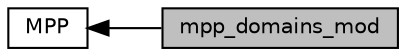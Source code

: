 digraph "mpp_domains_mod"
{
  edge [fontname="Helvetica",fontsize="10",labelfontname="Helvetica",labelfontsize="10"];
  node [fontname="Helvetica",fontsize="10",shape=box];
  rankdir=LR;
  Node1 [label="mpp_domains_mod",height=0.2,width=0.4,color="black", fillcolor="grey75", style="filled", fontcolor="black",tooltip="Domain decomposition and domain update for message-passing codes."];
  Node2 [label="MPP",height=0.2,width=0.4,color="black", fillcolor="white", style="filled",URL="$group__mpp.html",tooltip="Modules and associated files in the mpp directory."];
  Node2->Node1 [shape=plaintext, dir="back", style="solid"];
}

